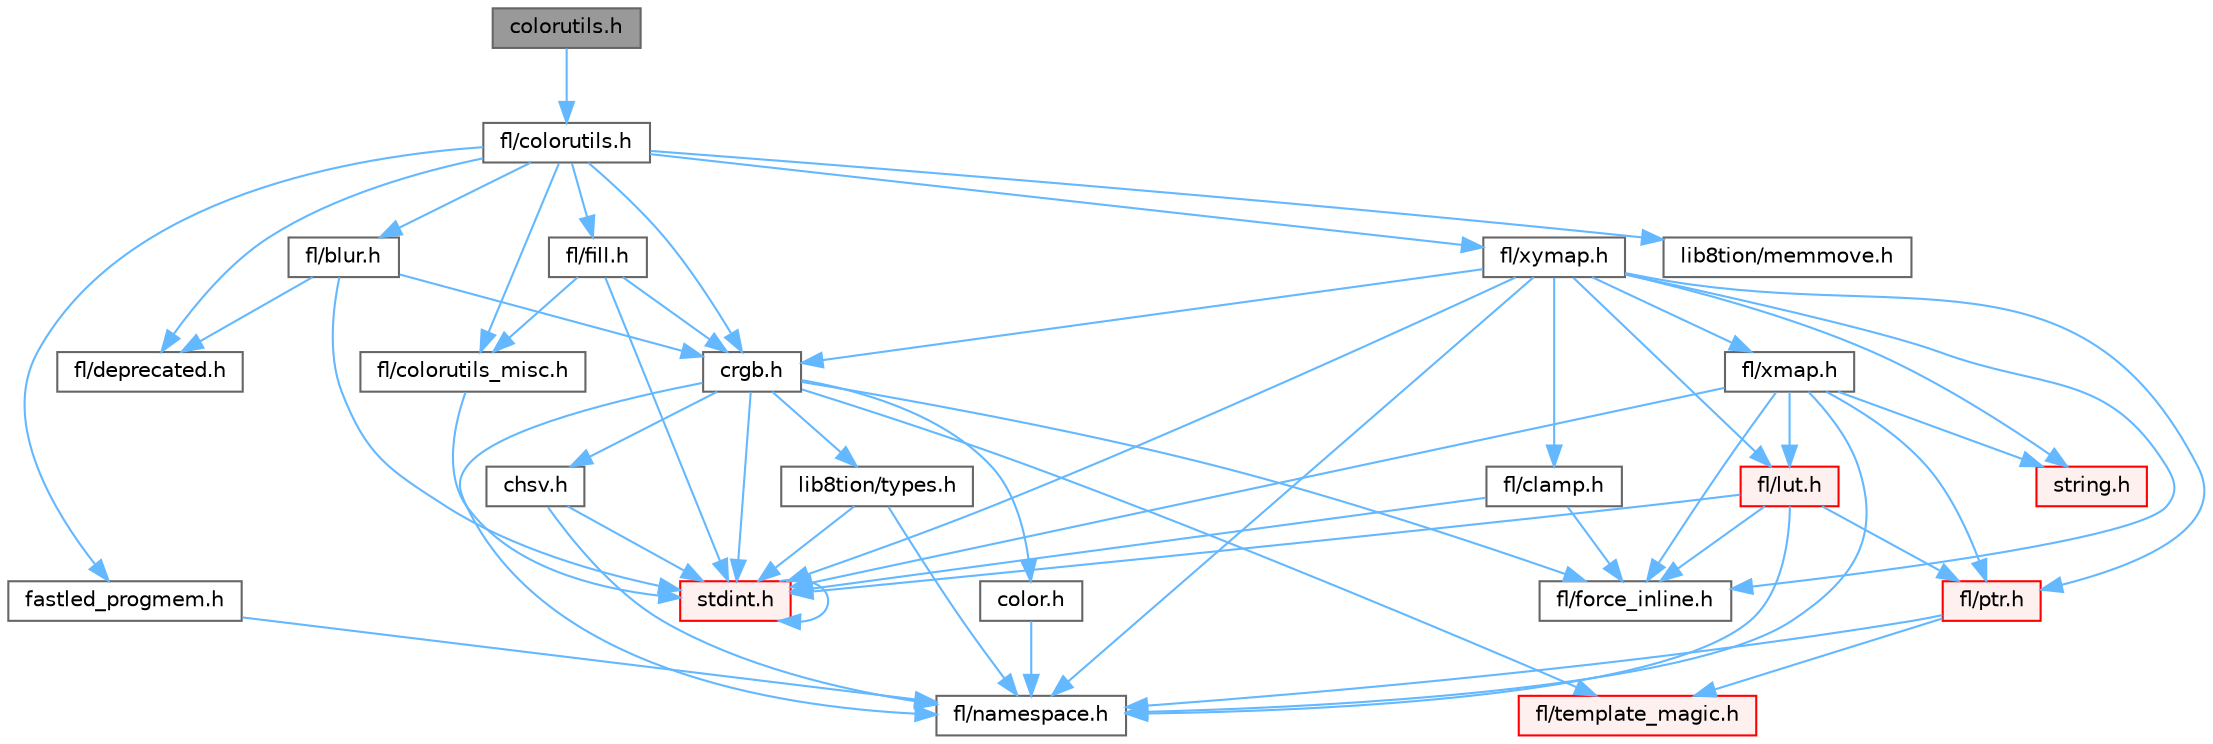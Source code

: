 digraph "colorutils.h"
{
 // INTERACTIVE_SVG=YES
 // LATEX_PDF_SIZE
  bgcolor="transparent";
  edge [fontname=Helvetica,fontsize=10,labelfontname=Helvetica,labelfontsize=10];
  node [fontname=Helvetica,fontsize=10,shape=box,height=0.2,width=0.4];
  Node1 [id="Node000001",label="colorutils.h",height=0.2,width=0.4,color="gray40", fillcolor="grey60", style="filled", fontcolor="black",tooltip=" "];
  Node1 -> Node2 [id="edge1_Node000001_Node000002",color="steelblue1",style="solid",tooltip=" "];
  Node2 [id="Node000002",label="fl/colorutils.h",height=0.2,width=0.4,color="grey40", fillcolor="white", style="filled",URL="$d7/df9/fl_2colorutils_8h.html",tooltip="Utility functions for color fill, palettes, blending, and more."];
  Node2 -> Node3 [id="edge2_Node000002_Node000003",color="steelblue1",style="solid",tooltip=" "];
  Node3 [id="Node000003",label="crgb.h",height=0.2,width=0.4,color="grey40", fillcolor="white", style="filled",URL="$db/dd1/crgb_8h.html",tooltip="Defines the red, green, and blue (RGB) pixel struct."];
  Node3 -> Node4 [id="edge3_Node000003_Node000004",color="steelblue1",style="solid",tooltip=" "];
  Node4 [id="Node000004",label="stdint.h",height=0.2,width=0.4,color="red", fillcolor="#FFF0F0", style="filled",URL="$df/dd8/stdint_8h.html",tooltip=" "];
  Node4 -> Node4 [id="edge4_Node000004_Node000004",color="steelblue1",style="solid",tooltip=" "];
  Node3 -> Node6 [id="edge5_Node000003_Node000006",color="steelblue1",style="solid",tooltip=" "];
  Node6 [id="Node000006",label="chsv.h",height=0.2,width=0.4,color="grey40", fillcolor="white", style="filled",URL="$d8/dd0/chsv_8h.html",tooltip="Defines the hue, saturation, and value (HSV) pixel struct."];
  Node6 -> Node4 [id="edge6_Node000006_Node000004",color="steelblue1",style="solid",tooltip=" "];
  Node6 -> Node7 [id="edge7_Node000006_Node000007",color="steelblue1",style="solid",tooltip=" "];
  Node7 [id="Node000007",label="fl/namespace.h",height=0.2,width=0.4,color="grey40", fillcolor="white", style="filled",URL="$df/d2a/namespace_8h.html",tooltip="Implements the FastLED namespace macros."];
  Node3 -> Node7 [id="edge8_Node000003_Node000007",color="steelblue1",style="solid",tooltip=" "];
  Node3 -> Node8 [id="edge9_Node000003_Node000008",color="steelblue1",style="solid",tooltip=" "];
  Node8 [id="Node000008",label="color.h",height=0.2,width=0.4,color="grey40", fillcolor="white", style="filled",URL="$d2/d6b/src_2color_8h.html",tooltip="Contains definitions for color correction and temperature."];
  Node8 -> Node7 [id="edge10_Node000008_Node000007",color="steelblue1",style="solid",tooltip=" "];
  Node3 -> Node9 [id="edge11_Node000003_Node000009",color="steelblue1",style="solid",tooltip=" "];
  Node9 [id="Node000009",label="lib8tion/types.h",height=0.2,width=0.4,color="grey40", fillcolor="white", style="filled",URL="$d9/ddf/lib8tion_2types_8h.html",tooltip="Defines fractional types used for lib8tion functions."];
  Node9 -> Node4 [id="edge12_Node000009_Node000004",color="steelblue1",style="solid",tooltip=" "];
  Node9 -> Node7 [id="edge13_Node000009_Node000007",color="steelblue1",style="solid",tooltip=" "];
  Node3 -> Node10 [id="edge14_Node000003_Node000010",color="steelblue1",style="solid",tooltip=" "];
  Node10 [id="Node000010",label="fl/force_inline.h",height=0.2,width=0.4,color="grey40", fillcolor="white", style="filled",URL="$d4/d64/force__inline_8h.html",tooltip=" "];
  Node3 -> Node11 [id="edge15_Node000003_Node000011",color="steelblue1",style="solid",tooltip=" "];
  Node11 [id="Node000011",label="fl/template_magic.h",height=0.2,width=0.4,color="red", fillcolor="#FFF0F0", style="filled",URL="$d8/d0c/template__magic_8h.html",tooltip=" "];
  Node2 -> Node13 [id="edge16_Node000002_Node000013",color="steelblue1",style="solid",tooltip=" "];
  Node13 [id="Node000013",label="fastled_progmem.h",height=0.2,width=0.4,color="grey40", fillcolor="white", style="filled",URL="$df/dab/fastled__progmem_8h.html",tooltip="Wrapper definitions to allow seamless use of PROGMEM in environments that have it."];
  Node13 -> Node7 [id="edge17_Node000013_Node000007",color="steelblue1",style="solid",tooltip=" "];
  Node2 -> Node14 [id="edge18_Node000002_Node000014",color="steelblue1",style="solid",tooltip=" "];
  Node14 [id="Node000014",label="fl/blur.h",height=0.2,width=0.4,color="grey40", fillcolor="white", style="filled",URL="$d4/df5/blur_8h.html",tooltip=" "];
  Node14 -> Node4 [id="edge19_Node000014_Node000004",color="steelblue1",style="solid",tooltip=" "];
  Node14 -> Node3 [id="edge20_Node000014_Node000003",color="steelblue1",style="solid",tooltip=" "];
  Node14 -> Node15 [id="edge21_Node000014_Node000015",color="steelblue1",style="solid",tooltip=" "];
  Node15 [id="Node000015",label="fl/deprecated.h",height=0.2,width=0.4,color="grey40", fillcolor="white", style="filled",URL="$d4/dce/deprecated_8h.html",tooltip=" "];
  Node2 -> Node16 [id="edge22_Node000002_Node000016",color="steelblue1",style="solid",tooltip=" "];
  Node16 [id="Node000016",label="fl/colorutils_misc.h",height=0.2,width=0.4,color="grey40", fillcolor="white", style="filled",URL="$dd/db2/colorutils__misc_8h.html",tooltip=" "];
  Node16 -> Node4 [id="edge23_Node000016_Node000004",color="steelblue1",style="solid",tooltip=" "];
  Node2 -> Node15 [id="edge24_Node000002_Node000015",color="steelblue1",style="solid",tooltip=" "];
  Node2 -> Node17 [id="edge25_Node000002_Node000017",color="steelblue1",style="solid",tooltip=" "];
  Node17 [id="Node000017",label="fl/fill.h",height=0.2,width=0.4,color="grey40", fillcolor="white", style="filled",URL="$d2/d78/fill_8h.html",tooltip=" "];
  Node17 -> Node3 [id="edge26_Node000017_Node000003",color="steelblue1",style="solid",tooltip=" "];
  Node17 -> Node16 [id="edge27_Node000017_Node000016",color="steelblue1",style="solid",tooltip=" "];
  Node17 -> Node4 [id="edge28_Node000017_Node000004",color="steelblue1",style="solid",tooltip=" "];
  Node2 -> Node18 [id="edge29_Node000002_Node000018",color="steelblue1",style="solid",tooltip=" "];
  Node18 [id="Node000018",label="fl/xymap.h",height=0.2,width=0.4,color="grey40", fillcolor="white", style="filled",URL="$da/d61/xymap_8h.html",tooltip=" "];
  Node18 -> Node4 [id="edge30_Node000018_Node000004",color="steelblue1",style="solid",tooltip=" "];
  Node18 -> Node19 [id="edge31_Node000018_Node000019",color="steelblue1",style="solid",tooltip=" "];
  Node19 [id="Node000019",label="string.h",height=0.2,width=0.4,color="red", fillcolor="#FFF0F0", style="filled",URL="$da/d66/string_8h.html",tooltip=" "];
  Node18 -> Node3 [id="edge32_Node000018_Node000003",color="steelblue1",style="solid",tooltip=" "];
  Node18 -> Node23 [id="edge33_Node000018_Node000023",color="steelblue1",style="solid",tooltip=" "];
  Node23 [id="Node000023",label="fl/clamp.h",height=0.2,width=0.4,color="grey40", fillcolor="white", style="filled",URL="$d6/dd3/clamp_8h.html",tooltip=" "];
  Node23 -> Node4 [id="edge34_Node000023_Node000004",color="steelblue1",style="solid",tooltip=" "];
  Node23 -> Node10 [id="edge35_Node000023_Node000010",color="steelblue1",style="solid",tooltip=" "];
  Node18 -> Node10 [id="edge36_Node000018_Node000010",color="steelblue1",style="solid",tooltip=" "];
  Node18 -> Node32 [id="edge37_Node000018_Node000032",color="steelblue1",style="solid",tooltip=" "];
  Node32 [id="Node000032",label="fl/lut.h",height=0.2,width=0.4,color="red", fillcolor="#FFF0F0", style="filled",URL="$db/d54/lut_8h.html",tooltip=" "];
  Node32 -> Node10 [id="edge38_Node000032_Node000010",color="steelblue1",style="solid",tooltip=" "];
  Node32 -> Node26 [id="edge39_Node000032_Node000026",color="steelblue1",style="solid",tooltip=" "];
  Node26 [id="Node000026",label="fl/ptr.h",height=0.2,width=0.4,color="red", fillcolor="#FFF0F0", style="filled",URL="$dd/d98/ptr_8h.html",tooltip=" "];
  Node26 -> Node7 [id="edge40_Node000026_Node000007",color="steelblue1",style="solid",tooltip=" "];
  Node26 -> Node11 [id="edge41_Node000026_Node000011",color="steelblue1",style="solid",tooltip=" "];
  Node32 -> Node4 [id="edge42_Node000032_Node000004",color="steelblue1",style="solid",tooltip=" "];
  Node32 -> Node7 [id="edge43_Node000032_Node000007",color="steelblue1",style="solid",tooltip=" "];
  Node18 -> Node7 [id="edge44_Node000018_Node000007",color="steelblue1",style="solid",tooltip=" "];
  Node18 -> Node26 [id="edge45_Node000018_Node000026",color="steelblue1",style="solid",tooltip=" "];
  Node18 -> Node34 [id="edge46_Node000018_Node000034",color="steelblue1",style="solid",tooltip=" "];
  Node34 [id="Node000034",label="fl/xmap.h",height=0.2,width=0.4,color="grey40", fillcolor="white", style="filled",URL="$dd/dcc/xmap_8h.html",tooltip=" "];
  Node34 -> Node4 [id="edge47_Node000034_Node000004",color="steelblue1",style="solid",tooltip=" "];
  Node34 -> Node19 [id="edge48_Node000034_Node000019",color="steelblue1",style="solid",tooltip=" "];
  Node34 -> Node10 [id="edge49_Node000034_Node000010",color="steelblue1",style="solid",tooltip=" "];
  Node34 -> Node32 [id="edge50_Node000034_Node000032",color="steelblue1",style="solid",tooltip=" "];
  Node34 -> Node26 [id="edge51_Node000034_Node000026",color="steelblue1",style="solid",tooltip=" "];
  Node34 -> Node7 [id="edge52_Node000034_Node000007",color="steelblue1",style="solid",tooltip=" "];
  Node2 -> Node35 [id="edge53_Node000002_Node000035",color="steelblue1",style="solid",tooltip=" "];
  Node35 [id="Node000035",label="lib8tion/memmove.h",height=0.2,width=0.4,color="grey40", fillcolor="white", style="filled",URL="$d9/d72/memmove_8h.html",tooltip=" "];
}
